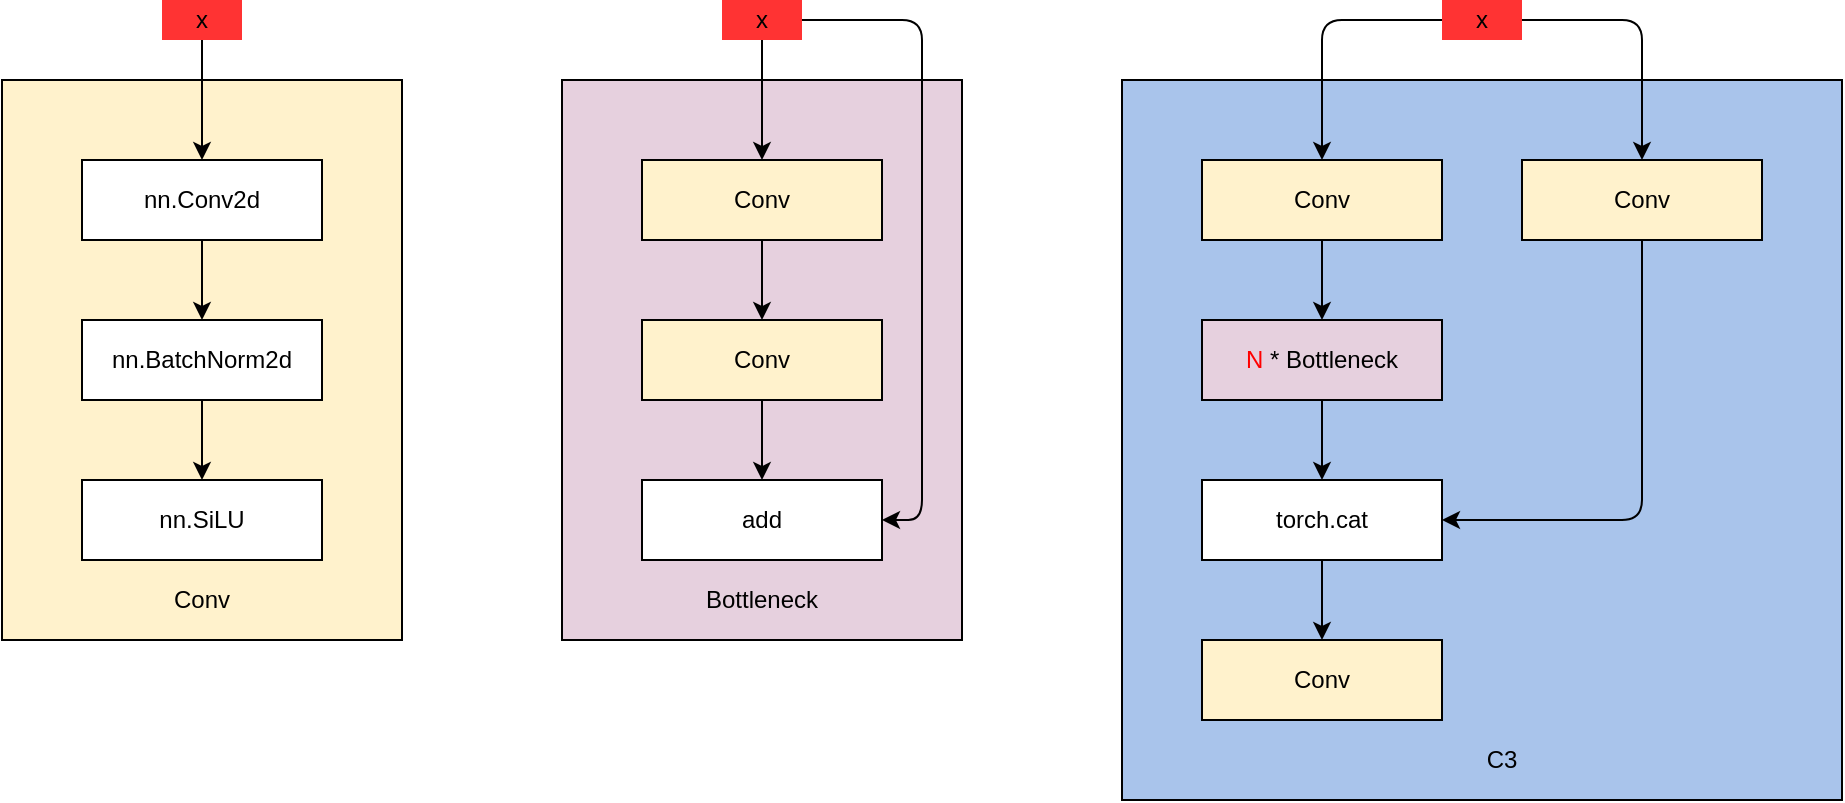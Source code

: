 <mxfile version="24.7.16">
  <diagram name="第 1 页" id="bQ962o_VUr6lwi3HZ9Mi">
    <mxGraphModel dx="1364" dy="759" grid="1" gridSize="10" guides="1" tooltips="1" connect="1" arrows="1" fold="1" page="1" pageScale="1" pageWidth="827" pageHeight="1169" math="0" shadow="0">
      <root>
        <mxCell id="0" />
        <mxCell id="1" parent="0" />
        <mxCell id="SeMHUKeHQdmYT7gcVWek-1" value="" style="rounded=0;whiteSpace=wrap;html=1;fillColor=#E6D0DE;" vertex="1" parent="1">
          <mxGeometry x="320" y="120" width="200" height="280" as="geometry" />
        </mxCell>
        <mxCell id="SeMHUKeHQdmYT7gcVWek-2" value="" style="rounded=0;whiteSpace=wrap;html=1;fillColor=#FFF2CC;" vertex="1" parent="1">
          <mxGeometry x="40" y="120" width="200" height="280" as="geometry" />
        </mxCell>
        <mxCell id="SeMHUKeHQdmYT7gcVWek-3" value="" style="edgeStyle=orthogonalEdgeStyle;rounded=0;orthogonalLoop=1;jettySize=auto;html=1;" edge="1" parent="1" source="SeMHUKeHQdmYT7gcVWek-4" target="SeMHUKeHQdmYT7gcVWek-6">
          <mxGeometry x="260" y="200" as="geometry" />
        </mxCell>
        <mxCell id="SeMHUKeHQdmYT7gcVWek-4" value="nn.Conv2d" style="rounded=0;whiteSpace=wrap;html=1;" vertex="1" parent="1">
          <mxGeometry x="80" y="160" width="120" height="40" as="geometry" />
        </mxCell>
        <mxCell id="SeMHUKeHQdmYT7gcVWek-5" value="" style="edgeStyle=orthogonalEdgeStyle;rounded=0;orthogonalLoop=1;jettySize=auto;html=1;" edge="1" parent="1" source="SeMHUKeHQdmYT7gcVWek-6" target="SeMHUKeHQdmYT7gcVWek-7">
          <mxGeometry x="260" y="280" as="geometry" />
        </mxCell>
        <mxCell id="SeMHUKeHQdmYT7gcVWek-6" value="nn.BatchNorm2d" style="rounded=0;whiteSpace=wrap;html=1;" vertex="1" parent="1">
          <mxGeometry x="80" y="240" width="120" height="40" as="geometry" />
        </mxCell>
        <mxCell id="SeMHUKeHQdmYT7gcVWek-7" value="nn.SiLU" style="rounded=0;whiteSpace=wrap;html=1;" vertex="1" parent="1">
          <mxGeometry x="80" y="320" width="120" height="40" as="geometry" />
        </mxCell>
        <mxCell id="SeMHUKeHQdmYT7gcVWek-8" value="Conv" style="text;html=1;strokeColor=none;fillColor=none;align=center;verticalAlign=middle;whiteSpace=wrap;rounded=0;" vertex="1" parent="1">
          <mxGeometry x="120" y="370" width="40" height="20" as="geometry" />
        </mxCell>
        <mxCell id="SeMHUKeHQdmYT7gcVWek-9" value="" style="edgeStyle=orthogonalEdgeStyle;rounded=0;orthogonalLoop=1;jettySize=auto;html=1;" edge="1" parent="1" source="SeMHUKeHQdmYT7gcVWek-10" target="SeMHUKeHQdmYT7gcVWek-14">
          <mxGeometry x="540" y="200" as="geometry" />
        </mxCell>
        <mxCell id="SeMHUKeHQdmYT7gcVWek-10" value="Conv" style="rounded=0;whiteSpace=wrap;html=1;fillColor=#FFF2CC;" vertex="1" parent="1">
          <mxGeometry x="360" y="160" width="120" height="40" as="geometry" />
        </mxCell>
        <mxCell id="SeMHUKeHQdmYT7gcVWek-11" value="" style="edgeStyle=orthogonalEdgeStyle;rounded=0;orthogonalLoop=1;jettySize=auto;html=1;" edge="1" parent="1" source="SeMHUKeHQdmYT7gcVWek-12" target="SeMHUKeHQdmYT7gcVWek-4">
          <mxGeometry x="260" y="100" as="geometry">
            <mxPoint x="140" y="120" as="targetPoint" />
          </mxGeometry>
        </mxCell>
        <mxCell id="SeMHUKeHQdmYT7gcVWek-12" value="x" style="text;html=1;strokeColor=none;align=center;verticalAlign=middle;whiteSpace=wrap;rounded=0;fillColor=#FF3333;" vertex="1" parent="1">
          <mxGeometry x="120" y="80" width="40" height="20" as="geometry" />
        </mxCell>
        <mxCell id="SeMHUKeHQdmYT7gcVWek-13" value="" style="edgeStyle=orthogonalEdgeStyle;rounded=0;orthogonalLoop=1;jettySize=auto;html=1;" edge="1" parent="1" source="SeMHUKeHQdmYT7gcVWek-14" target="SeMHUKeHQdmYT7gcVWek-17">
          <mxGeometry x="540" y="280" as="geometry" />
        </mxCell>
        <mxCell id="SeMHUKeHQdmYT7gcVWek-14" value="Conv" style="rounded=0;whiteSpace=wrap;html=1;fillColor=#FFF2CC;" vertex="1" parent="1">
          <mxGeometry x="360" y="240" width="120" height="40" as="geometry" />
        </mxCell>
        <mxCell id="SeMHUKeHQdmYT7gcVWek-15" value="" style="edgeStyle=orthogonalEdgeStyle;rounded=0;orthogonalLoop=1;jettySize=auto;html=1;entryX=0.5;entryY=0;entryDx=0;entryDy=0;" edge="1" parent="1" source="SeMHUKeHQdmYT7gcVWek-16" target="SeMHUKeHQdmYT7gcVWek-10">
          <mxGeometry x="540" y="100" as="geometry" />
        </mxCell>
        <mxCell id="SeMHUKeHQdmYT7gcVWek-16" value="x" style="text;html=1;strokeColor=none;align=center;verticalAlign=middle;whiteSpace=wrap;rounded=0;fillColor=#FF3333;" vertex="1" parent="1">
          <mxGeometry x="400" y="80" width="40" height="20" as="geometry" />
        </mxCell>
        <mxCell id="SeMHUKeHQdmYT7gcVWek-17" value="add" style="rounded=0;whiteSpace=wrap;html=1;" vertex="1" parent="1">
          <mxGeometry x="360" y="320" width="120" height="40" as="geometry" />
        </mxCell>
        <mxCell id="SeMHUKeHQdmYT7gcVWek-18" value="" style="endArrow=classic;html=1;exitX=1;exitY=0.5;exitDx=0;exitDy=0;entryX=1;entryY=0.5;entryDx=0;entryDy=0;" edge="1" parent="1" source="SeMHUKeHQdmYT7gcVWek-16" target="SeMHUKeHQdmYT7gcVWek-17">
          <mxGeometry x="560" y="90" width="50" height="50" as="geometry">
            <mxPoint x="390" y="450" as="sourcePoint" />
            <mxPoint x="480" y="350" as="targetPoint" />
            <Array as="points">
              <mxPoint x="500" y="90" />
              <mxPoint x="500" y="340" />
            </Array>
          </mxGeometry>
        </mxCell>
        <mxCell id="SeMHUKeHQdmYT7gcVWek-19" value="Bottleneck" style="text;html=1;strokeColor=none;fillColor=none;align=center;verticalAlign=middle;whiteSpace=wrap;rounded=0;" vertex="1" parent="1">
          <mxGeometry x="400" y="370" width="40" height="20" as="geometry" />
        </mxCell>
        <mxCell id="SeMHUKeHQdmYT7gcVWek-20" value="" style="rounded=0;whiteSpace=wrap;html=1;fillColor=#A9C4EB;" vertex="1" parent="1">
          <mxGeometry x="600" y="120" width="360" height="360" as="geometry" />
        </mxCell>
        <mxCell id="SeMHUKeHQdmYT7gcVWek-21" value="Conv" style="rounded=0;whiteSpace=wrap;html=1;fillColor=#FFF2CC;" vertex="1" parent="1">
          <mxGeometry x="800" y="160" width="120" height="40" as="geometry" />
        </mxCell>
        <mxCell id="SeMHUKeHQdmYT7gcVWek-22" value="" style="edgeStyle=orthogonalEdgeStyle;rounded=0;orthogonalLoop=1;jettySize=auto;html=1;" edge="1" parent="1" source="SeMHUKeHQdmYT7gcVWek-23" target="SeMHUKeHQdmYT7gcVWek-25">
          <mxGeometry x="820" y="200" as="geometry" />
        </mxCell>
        <mxCell id="SeMHUKeHQdmYT7gcVWek-23" value="Conv" style="rounded=0;whiteSpace=wrap;html=1;fillColor=#FFF2CC;" vertex="1" parent="1">
          <mxGeometry x="640" y="160" width="120" height="40" as="geometry" />
        </mxCell>
        <mxCell id="SeMHUKeHQdmYT7gcVWek-24" value="" style="edgeStyle=orthogonalEdgeStyle;rounded=0;orthogonalLoop=1;jettySize=auto;html=1;" edge="1" parent="1" source="SeMHUKeHQdmYT7gcVWek-25" target="SeMHUKeHQdmYT7gcVWek-27">
          <mxGeometry x="820" y="280" as="geometry" />
        </mxCell>
        <mxCell id="SeMHUKeHQdmYT7gcVWek-25" value="&lt;font color=&quot;#ff0000&quot;&gt;N&lt;/font&gt; * Bottleneck" style="rounded=0;whiteSpace=wrap;html=1;fillColor=#E6D0DE;" vertex="1" parent="1">
          <mxGeometry x="640" y="240" width="120" height="40" as="geometry" />
        </mxCell>
        <mxCell id="SeMHUKeHQdmYT7gcVWek-26" value="" style="edgeStyle=orthogonalEdgeStyle;rounded=0;orthogonalLoop=1;jettySize=auto;html=1;" edge="1" parent="1" source="SeMHUKeHQdmYT7gcVWek-27" target="SeMHUKeHQdmYT7gcVWek-28">
          <mxGeometry x="820" y="360" as="geometry" />
        </mxCell>
        <mxCell id="SeMHUKeHQdmYT7gcVWek-27" value="torch.cat" style="rounded=0;whiteSpace=wrap;html=1;" vertex="1" parent="1">
          <mxGeometry x="640" y="320" width="120" height="40" as="geometry" />
        </mxCell>
        <mxCell id="SeMHUKeHQdmYT7gcVWek-28" value="Conv" style="rounded=0;whiteSpace=wrap;html=1;fillColor=#FFF2CC;" vertex="1" parent="1">
          <mxGeometry x="640" y="400" width="120" height="40" as="geometry" />
        </mxCell>
        <mxCell id="SeMHUKeHQdmYT7gcVWek-29" value="x" style="text;html=1;strokeColor=none;align=center;verticalAlign=middle;whiteSpace=wrap;rounded=0;fillColor=#FF3333;" vertex="1" parent="1">
          <mxGeometry x="760" y="80" width="40" height="20" as="geometry" />
        </mxCell>
        <mxCell id="SeMHUKeHQdmYT7gcVWek-30" value="" style="endArrow=classic;html=1;exitX=0.5;exitY=1;exitDx=0;exitDy=0;entryX=1;entryY=0.5;entryDx=0;entryDy=0;" edge="1" parent="1" source="SeMHUKeHQdmYT7gcVWek-21" target="SeMHUKeHQdmYT7gcVWek-27">
          <mxGeometry x="880" y="200" width="50" height="50" as="geometry">
            <mxPoint x="920" y="170" as="sourcePoint" />
            <mxPoint x="970" y="120" as="targetPoint" />
            <Array as="points">
              <mxPoint x="860" y="340" />
            </Array>
          </mxGeometry>
        </mxCell>
        <mxCell id="SeMHUKeHQdmYT7gcVWek-31" value="" style="endArrow=classic;html=1;exitX=1;exitY=0.5;exitDx=0;exitDy=0;entryX=0.5;entryY=0;entryDx=0;entryDy=0;" edge="1" parent="1" source="SeMHUKeHQdmYT7gcVWek-29" target="SeMHUKeHQdmYT7gcVWek-21">
          <mxGeometry x="920" y="90" width="50" height="50" as="geometry">
            <mxPoint x="920" y="170" as="sourcePoint" />
            <mxPoint x="970" y="120" as="targetPoint" />
            <Array as="points">
              <mxPoint x="860" y="90" />
            </Array>
          </mxGeometry>
        </mxCell>
        <mxCell id="SeMHUKeHQdmYT7gcVWek-32" value="" style="endArrow=classic;html=1;exitX=0;exitY=0.5;exitDx=0;exitDy=0;entryX=0.5;entryY=0;entryDx=0;entryDy=0;" edge="1" parent="1" source="SeMHUKeHQdmYT7gcVWek-29" target="SeMHUKeHQdmYT7gcVWek-23">
          <mxGeometry x="820" y="90" width="50" height="50" as="geometry">
            <mxPoint x="920" y="170" as="sourcePoint" />
            <mxPoint x="970" y="120" as="targetPoint" />
            <Array as="points">
              <mxPoint x="700" y="90" />
            </Array>
          </mxGeometry>
        </mxCell>
        <mxCell id="SeMHUKeHQdmYT7gcVWek-33" value="C3" style="text;html=1;strokeColor=none;fillColor=none;align=center;verticalAlign=middle;whiteSpace=wrap;rounded=0;" vertex="1" parent="1">
          <mxGeometry x="770" y="450" width="40" height="20" as="geometry" />
        </mxCell>
      </root>
    </mxGraphModel>
  </diagram>
</mxfile>
